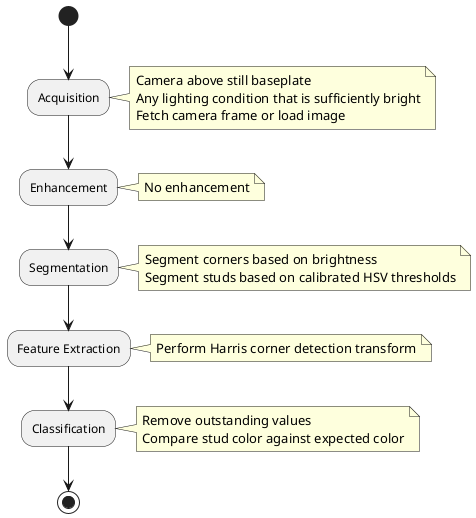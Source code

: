 @startuml

(*) -down-> "Acquisition" as s1
note right
	Camera above still baseplate
	Any lighting condition that is sufficiently bright
	Fetch camera frame or load image
end note
s1 -down-> "Enhancement" as s2
note right
	No enhancement
end note
s2 -down-> "Segmentation" as s3
note right
	Segment corners based on brightness
	Segment studs based on calibrated HSV thresholds
end note
s3 -down-> "Feature Extraction" as s4
note right
	Perform Harris corner detection transform
end note
s4 -down-> "Classification" as s5
note right
	Remove outstanding values
	Compare stud color against expected color
end note
s5 -down-> (*)

@enduml
